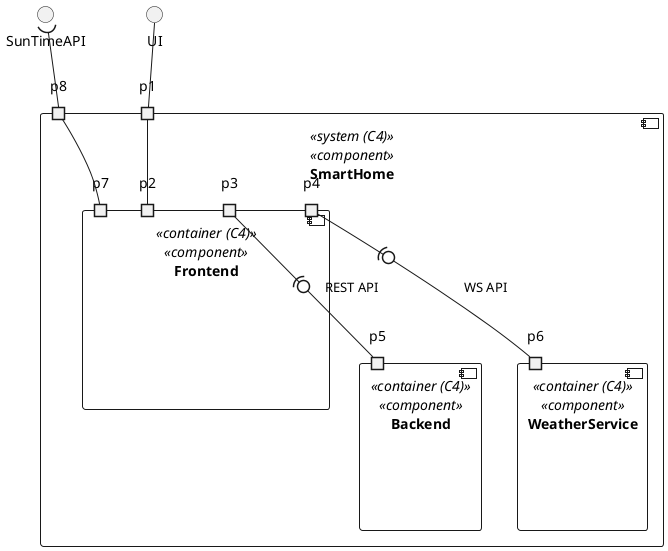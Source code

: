 @startuml
'https://plantuml.com/component-diagram
component SmartHome <<system (C4)>><<component>> {

    port p1
    port p8

    component Frontend <<container (C4)>><<component>> {
        port p2
        port p3
        port p4
        port p7
    }

    component Backend <<container (C4)>><<component>>  {
            port p5
        }

    component WeatherService <<container (C4)>><<component>>  {

            port p6
        }
}

p1 -up- UI
p1 - p2
p3 -(0- p5 : REST API
p4 -(0- p6 : WS API
p7 -down- p8
p8 -up-( SunTimeAPI


@enduml